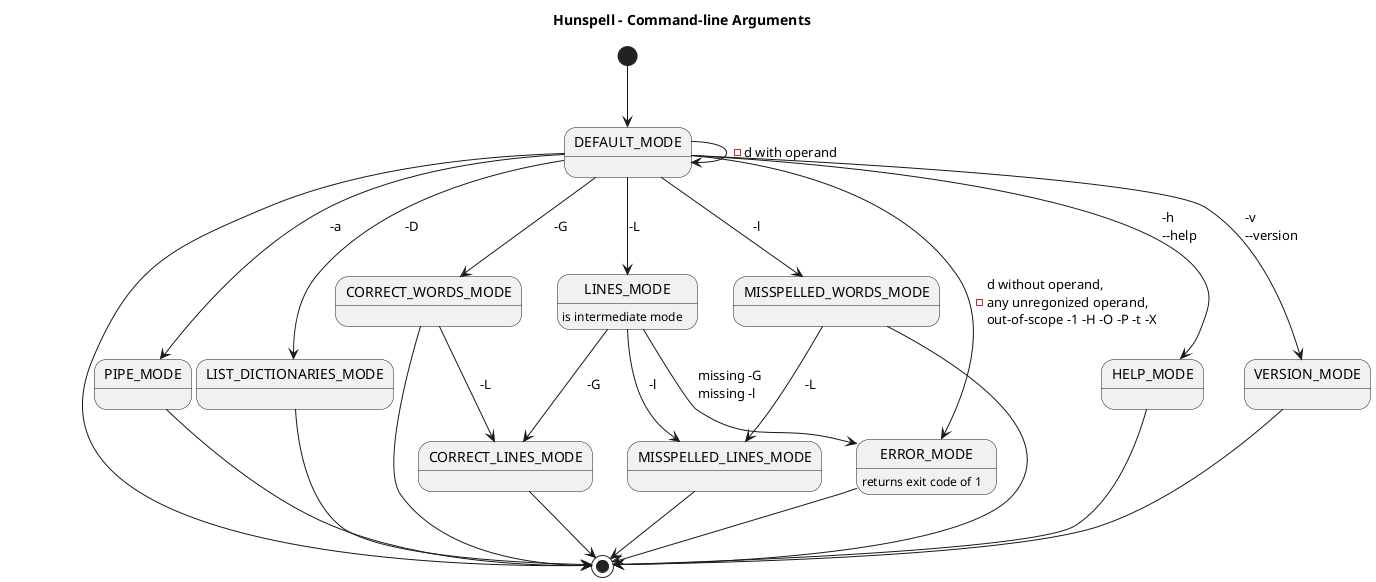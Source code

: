 @startuml

title Hunspell - Command-line Arguments

[*] --> DEFAULT_MODE

DEFAULT_MODE --> DEFAULT_MODE : -d with operand
DEFAULT_MODE --> [*]

DEFAULT_MODE --> PIPE_MODE : -a
PIPE_MODE --> [*]

DEFAULT_MODE --> LIST_DICTIONARIES_MODE : -D
LIST_DICTIONARIES_MODE --> [*]

DEFAULT_MODE --> CORRECT_WORDS_MODE : -G
CORRECT_WORDS_MODE --> CORRECT_LINES_MODE : -L
CORRECT_WORDS_MODE --> [*]
CORRECT_LINES_MODE --> [*]

DEFAULT_MODE --> MISSPELLED_WORDS_MODE : -l
MISSPELLED_WORDS_MODE --> MISSPELLED_LINES_MODE : -L
MISSPELLED_LINES_MODE --> [*]
MISSPELLED_WORDS_MODE --> [*]

DEFAULT_MODE --> LINES_MODE : -L
LINES_MODE : is intermediate mode
LINES_MODE --> CORRECT_LINES_MODE : -G
LINES_MODE --> MISSPELLED_LINES_MODE : -l
LINES_MODE --> ERROR_MODE : missing -G\lmissing -l

DEFAULT_MODE --> HELP_MODE : -h\l--help
HELP_MODE --> [*]

DEFAULT_MODE --> VERSION_MODE : -v\l--version
VERSION_MODE --> [*]

DEFAULT_MODE --> ERROR_MODE : -d without operand,\lany unregonized operand,\lout-of-scope -1 -H -O -P -t -X
ERROR_MODE --> [*]
ERROR_MODE : returns exit code of 1

@enduml
